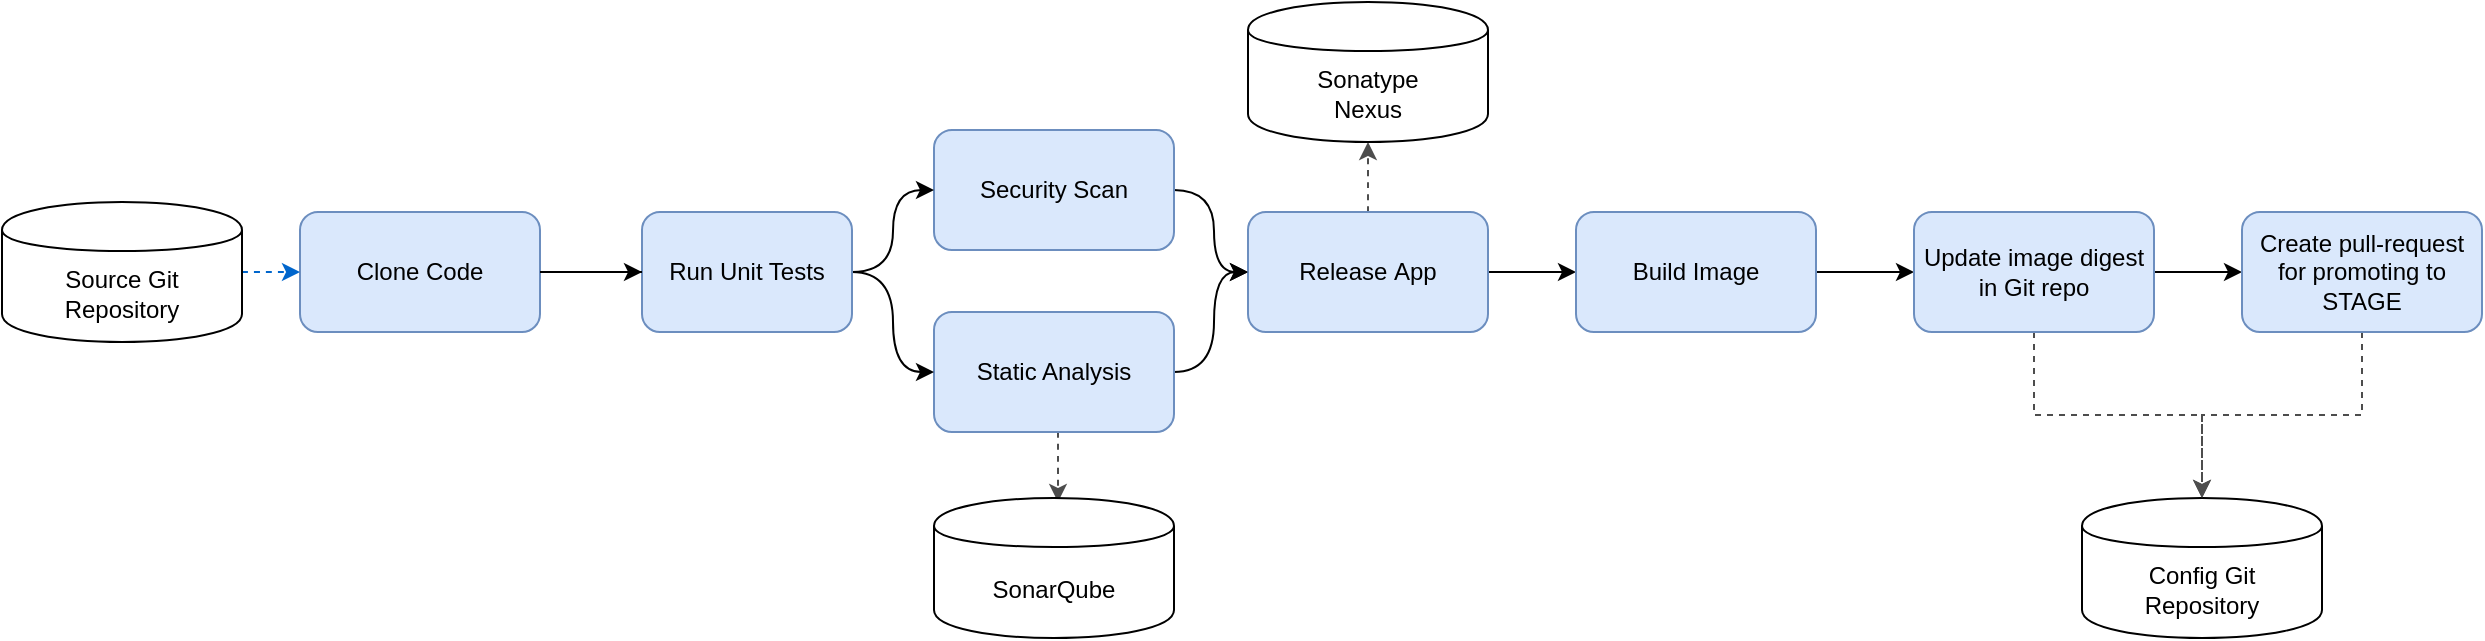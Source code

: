 <mxfile version="13.3.5" type="device"><diagram id="jwPgtpk0tlrnVGVc1EMO" name="Page-1"><mxGraphModel dx="1102" dy="819" grid="1" gridSize="10" guides="1" tooltips="1" connect="1" arrows="1" fold="1" page="1" pageScale="1" pageWidth="850" pageHeight="1100" math="0" shadow="0"><root><mxCell id="0"/><mxCell id="1" parent="0"/><mxCell id="9GLf8t0IWSkNVMKOPnnm-4" style="edgeStyle=entityRelationEdgeStyle;rounded=0;orthogonalLoop=1;jettySize=auto;html=1;exitX=1;exitY=0.5;exitDx=0;exitDy=0;entryX=0;entryY=0.5;entryDx=0;entryDy=0;" parent="1" source="2bht7cZ6agdcOskvAX-Z-1" target="9GLf8t0IWSkNVMKOPnnm-1" edge="1"><mxGeometry relative="1" as="geometry"/></mxCell><mxCell id="2bht7cZ6agdcOskvAX-Z-1" value="Clone Code" style="rounded=1;whiteSpace=wrap;html=1;fillColor=#dae8fc;strokeColor=#6c8ebf;" parent="1" vertex="1"><mxGeometry x="169" y="320" width="120" height="60" as="geometry"/></mxCell><mxCell id="2bht7cZ6agdcOskvAX-Z-12" style="edgeStyle=orthogonalEdgeStyle;curved=1;rounded=0;orthogonalLoop=1;jettySize=auto;html=1;exitX=1;exitY=0.5;exitDx=0;exitDy=0;entryX=0;entryY=0.5;entryDx=0;entryDy=0;dashed=1;strokeColor=#0066CC;" parent="1" source="2bht7cZ6agdcOskvAX-Z-2" target="2bht7cZ6agdcOskvAX-Z-1" edge="1"><mxGeometry relative="1" as="geometry"><mxPoint x="97" y="350" as="sourcePoint"/><mxPoint x="147" y="350" as="targetPoint"/></mxGeometry></mxCell><mxCell id="2bht7cZ6agdcOskvAX-Z-2" value="Source Git&lt;br&gt;Repository" style="shape=cylinder;whiteSpace=wrap;html=1;boundedLbl=1;backgroundOutline=1;" parent="1" vertex="1"><mxGeometry x="20" y="315" width="120" height="70" as="geometry"/></mxCell><mxCell id="2bht7cZ6agdcOskvAX-Z-13" style="edgeStyle=orthogonalEdgeStyle;curved=1;rounded=0;orthogonalLoop=1;jettySize=auto;html=1;exitX=0.5;exitY=0;exitDx=0;exitDy=0;entryX=0.5;entryY=1;entryDx=0;entryDy=0;dashed=1;strokeColor=#4D4D4D;" parent="1" source="2bht7cZ6agdcOskvAX-Z-3" target="2bht7cZ6agdcOskvAX-Z-6" edge="1"><mxGeometry relative="1" as="geometry"><mxPoint x="703" y="290" as="targetPoint"/></mxGeometry></mxCell><mxCell id="2bht7cZ6agdcOskvAX-Z-17" style="edgeStyle=orthogonalEdgeStyle;curved=1;rounded=0;orthogonalLoop=1;jettySize=auto;html=1;entryX=0;entryY=0.5;entryDx=0;entryDy=0;" parent="1" source="jljY0rABO7IAJ6W-n_3Q-1" target="2bht7cZ6agdcOskvAX-Z-3" edge="1"><mxGeometry relative="1" as="geometry"/></mxCell><mxCell id="jljY0rABO7IAJ6W-n_3Q-3" style="edgeStyle=orthogonalEdgeStyle;rounded=0;orthogonalLoop=1;jettySize=auto;html=1;exitX=1;exitY=0.5;exitDx=0;exitDy=0;entryX=0;entryY=0.5;entryDx=0;entryDy=0;" parent="1" source="2bht7cZ6agdcOskvAX-Z-3" target="2bht7cZ6agdcOskvAX-Z-15" edge="1"><mxGeometry relative="1" as="geometry"/></mxCell><mxCell id="2bht7cZ6agdcOskvAX-Z-3" value="Release&amp;nbsp;App" style="rounded=1;whiteSpace=wrap;html=1;fillColor=#dae8fc;strokeColor=#6c8ebf;" parent="1" vertex="1"><mxGeometry x="643" y="320" width="120" height="60" as="geometry"/></mxCell><mxCell id="2bht7cZ6agdcOskvAX-Z-14" style="edgeStyle=orthogonalEdgeStyle;curved=1;rounded=0;orthogonalLoop=1;jettySize=auto;html=1;exitX=0.5;exitY=1;exitDx=0;exitDy=0;entryX=0.5;entryY=0;entryDx=0;entryDy=0;dashed=1;strokeColor=#4D4D4D;" parent="1" edge="1"><mxGeometry relative="1" as="geometry"><mxPoint x="548" y="430" as="sourcePoint"/><mxPoint x="548" y="465" as="targetPoint"/></mxGeometry></mxCell><mxCell id="2bht7cZ6agdcOskvAX-Z-18" style="edgeStyle=orthogonalEdgeStyle;curved=1;rounded=0;orthogonalLoop=1;jettySize=auto;html=1;exitX=1;exitY=0.5;exitDx=0;exitDy=0;entryX=0;entryY=0.5;entryDx=0;entryDy=0;" parent="1" source="2bht7cZ6agdcOskvAX-Z-4" target="2bht7cZ6agdcOskvAX-Z-3" edge="1"><mxGeometry relative="1" as="geometry"><mxPoint x="626" y="410" as="targetPoint"/></mxGeometry></mxCell><mxCell id="2bht7cZ6agdcOskvAX-Z-4" value="Static Analysis" style="rounded=1;whiteSpace=wrap;html=1;fillColor=#dae8fc;strokeColor=#6c8ebf;" parent="1" vertex="1"><mxGeometry x="486" y="370" width="120" height="60" as="geometry"/></mxCell><mxCell id="2bht7cZ6agdcOskvAX-Z-6" value="Sonatype &lt;br&gt;Nexus" style="shape=cylinder;whiteSpace=wrap;html=1;boundedLbl=1;backgroundOutline=1;" parent="1" vertex="1"><mxGeometry x="643" y="215" width="120" height="70" as="geometry"/></mxCell><mxCell id="2bht7cZ6agdcOskvAX-Z-7" value="SonarQube" style="shape=cylinder;whiteSpace=wrap;html=1;boundedLbl=1;backgroundOutline=1;" parent="1" vertex="1"><mxGeometry x="486" y="463" width="120" height="70" as="geometry"/></mxCell><mxCell id="jljY0rABO7IAJ6W-n_3Q-9" style="edgeStyle=orthogonalEdgeStyle;curved=1;rounded=0;orthogonalLoop=1;jettySize=auto;html=1;exitX=1;exitY=0.5;exitDx=0;exitDy=0;entryX=0;entryY=0.5;entryDx=0;entryDy=0;strokeColor=#000000;" parent="1" source="2bht7cZ6agdcOskvAX-Z-15" target="jljY0rABO7IAJ6W-n_3Q-4" edge="1"><mxGeometry relative="1" as="geometry"/></mxCell><mxCell id="2bht7cZ6agdcOskvAX-Z-15" value="Build Image&lt;br&gt;" style="rounded=1;whiteSpace=wrap;html=1;fillColor=#dae8fc;strokeColor=#6c8ebf;" parent="1" vertex="1"><mxGeometry x="807" y="320" width="120" height="60" as="geometry"/></mxCell><mxCell id="jljY0rABO7IAJ6W-n_3Q-1" value="Security Scan" style="rounded=1;whiteSpace=wrap;html=1;fillColor=#dae8fc;strokeColor=#6c8ebf;" parent="1" vertex="1"><mxGeometry x="486" y="279" width="120" height="60" as="geometry"/></mxCell><mxCell id="hsUPmcrl7qNF_WSc6s-h-3" style="edgeStyle=orthogonalEdgeStyle;rounded=0;orthogonalLoop=1;jettySize=auto;html=1;exitX=0.5;exitY=1;exitDx=0;exitDy=0;entryX=0.5;entryY=0;entryDx=0;entryDy=0;dashed=1;strokeColor=#4D4D4D;" parent="1" source="jljY0rABO7IAJ6W-n_3Q-4" target="hsUPmcrl7qNF_WSc6s-h-2" edge="1"><mxGeometry relative="1" as="geometry"/></mxCell><mxCell id="g5YmmuTFbtzIIuRlEK5C-2" style="edgeStyle=orthogonalEdgeStyle;rounded=0;orthogonalLoop=1;jettySize=auto;html=1;exitX=1;exitY=0.5;exitDx=0;exitDy=0;entryX=0;entryY=0.5;entryDx=0;entryDy=0;" parent="1" source="jljY0rABO7IAJ6W-n_3Q-4" target="g5YmmuTFbtzIIuRlEK5C-1" edge="1"><mxGeometry relative="1" as="geometry"/></mxCell><mxCell id="jljY0rABO7IAJ6W-n_3Q-4" value="Update image digest in Git repo" style="rounded=1;whiteSpace=wrap;html=1;fillColor=#dae8fc;strokeColor=#6c8ebf;" parent="1" vertex="1"><mxGeometry x="976" y="320" width="120" height="60" as="geometry"/></mxCell><mxCell id="hsUPmcrl7qNF_WSc6s-h-2" value="Config Git&lt;br&gt;Repository" style="shape=cylinder;whiteSpace=wrap;html=1;boundedLbl=1;backgroundOutline=1;" parent="1" vertex="1"><mxGeometry x="1060" y="463" width="120" height="70" as="geometry"/></mxCell><mxCell id="9GLf8t0IWSkNVMKOPnnm-7" style="edgeStyle=orthogonalEdgeStyle;orthogonalLoop=1;jettySize=auto;html=1;exitX=1;exitY=0.5;exitDx=0;exitDy=0;entryX=0;entryY=0.5;entryDx=0;entryDy=0;curved=1;" parent="1" source="9GLf8t0IWSkNVMKOPnnm-1" target="jljY0rABO7IAJ6W-n_3Q-1" edge="1"><mxGeometry relative="1" as="geometry"/></mxCell><mxCell id="9GLf8t0IWSkNVMKOPnnm-8" style="edgeStyle=orthogonalEdgeStyle;orthogonalLoop=1;jettySize=auto;html=1;exitX=1;exitY=0.5;exitDx=0;exitDy=0;curved=1;" parent="1" source="9GLf8t0IWSkNVMKOPnnm-1" target="2bht7cZ6agdcOskvAX-Z-4" edge="1"><mxGeometry relative="1" as="geometry"/></mxCell><mxCell id="9GLf8t0IWSkNVMKOPnnm-1" value="Run Unit Tests" style="rounded=1;whiteSpace=wrap;html=1;fillColor=#dae8fc;strokeColor=#6c8ebf;" parent="1" vertex="1"><mxGeometry x="340" y="320" width="105" height="60" as="geometry"/></mxCell><mxCell id="9GLf8t0IWSkNVMKOPnnm-3" value="" style="edgeStyle=orthogonalEdgeStyle;curved=1;rounded=0;orthogonalLoop=1;jettySize=auto;html=1;exitX=1;exitY=0.5;exitDx=0;exitDy=0;entryX=0;entryY=0.5;entryDx=0;entryDy=0;endArrow=none;" parent="1" source="2bht7cZ6agdcOskvAX-Z-1" target="9GLf8t0IWSkNVMKOPnnm-1" edge="1"><mxGeometry relative="1" as="geometry"><mxPoint x="289" y="350" as="sourcePoint"/><mxPoint x="440" y="400" as="targetPoint"/></mxGeometry></mxCell><mxCell id="g5YmmuTFbtzIIuRlEK5C-3" style="edgeStyle=orthogonalEdgeStyle;rounded=0;orthogonalLoop=1;jettySize=auto;html=1;exitX=0.5;exitY=1;exitDx=0;exitDy=0;entryX=0.5;entryY=0;entryDx=0;entryDy=0;dashed=1;strokeColor=#4D4D4D;" parent="1" source="g5YmmuTFbtzIIuRlEK5C-1" target="hsUPmcrl7qNF_WSc6s-h-2" edge="1"><mxGeometry relative="1" as="geometry"/></mxCell><mxCell id="g5YmmuTFbtzIIuRlEK5C-1" value="Create pull-request for promoting to STAGE" style="rounded=1;whiteSpace=wrap;html=1;fillColor=#dae8fc;strokeColor=#6c8ebf;" parent="1" vertex="1"><mxGeometry x="1140" y="320" width="120" height="60" as="geometry"/></mxCell></root></mxGraphModel></diagram></mxfile>
